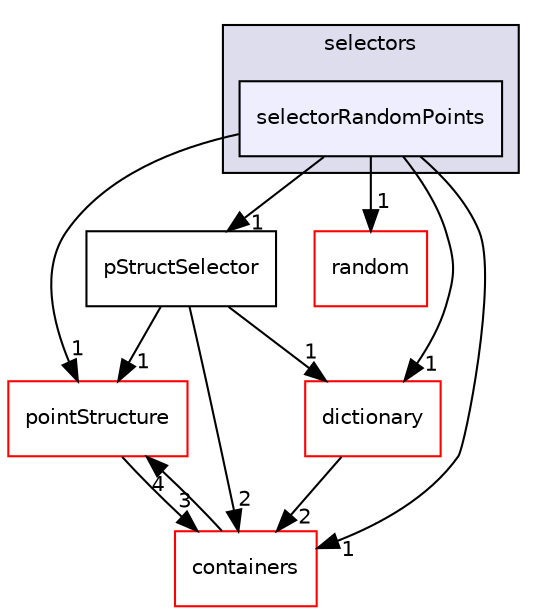 digraph "src/phasicFlow/structuredData/pointStructure/selectors/selectorRandomPoints" {
  compound=true
  node [ fontsize="10", fontname="Helvetica"];
  edge [ labelfontsize="10", labelfontname="Helvetica"];
  subgraph clusterdir_5063638124a544f0632771a0f8d28fb6 {
    graph [ bgcolor="#ddddee", pencolor="black", label="selectors" fontname="Helvetica", fontsize="10", URL="dir_5063638124a544f0632771a0f8d28fb6.html"]
  dir_606c0ca326a0f9fc238bacf3d4247832 [shape=box, label="selectorRandomPoints", style="filled", fillcolor="#eeeeff", pencolor="black", URL="dir_606c0ca326a0f9fc238bacf3d4247832.html"];
  }
  dir_ab1bedec1dabb2ed23fd7ef97be7faaf [shape=box label="pointStructure" fillcolor="white" style="filled" color="red" URL="dir_ab1bedec1dabb2ed23fd7ef97be7faaf.html"];
  dir_76dfacc83ecf8edeedc0782b54ac44a8 [shape=box label="pStructSelector" URL="dir_76dfacc83ecf8edeedc0782b54ac44a8.html"];
  dir_956f0a97b7f785e1c0171e740f1da120 [shape=box label="random" fillcolor="white" style="filled" color="red" URL="dir_956f0a97b7f785e1c0171e740f1da120.html"];
  dir_74a3bd5d559eb2469f344a26dc365ad0 [shape=box label="containers" fillcolor="white" style="filled" color="red" URL="dir_74a3bd5d559eb2469f344a26dc365ad0.html"];
  dir_1220c712ed5f98fd84ba71b4848374db [shape=box label="dictionary" fillcolor="white" style="filled" color="red" URL="dir_1220c712ed5f98fd84ba71b4848374db.html"];
  dir_ab1bedec1dabb2ed23fd7ef97be7faaf->dir_74a3bd5d559eb2469f344a26dc365ad0 [headlabel="3", labeldistance=1.5 headhref="dir_000163_000084.html"];
  dir_76dfacc83ecf8edeedc0782b54ac44a8->dir_ab1bedec1dabb2ed23fd7ef97be7faaf [headlabel="1", labeldistance=1.5 headhref="dir_000166_000163.html"];
  dir_76dfacc83ecf8edeedc0782b54ac44a8->dir_74a3bd5d559eb2469f344a26dc365ad0 [headlabel="2", labeldistance=1.5 headhref="dir_000166_000084.html"];
  dir_76dfacc83ecf8edeedc0782b54ac44a8->dir_1220c712ed5f98fd84ba71b4848374db [headlabel="1", labeldistance=1.5 headhref="dir_000166_000112.html"];
  dir_606c0ca326a0f9fc238bacf3d4247832->dir_ab1bedec1dabb2ed23fd7ef97be7faaf [headlabel="1", labeldistance=1.5 headhref="dir_000169_000163.html"];
  dir_606c0ca326a0f9fc238bacf3d4247832->dir_76dfacc83ecf8edeedc0782b54ac44a8 [headlabel="1", labeldistance=1.5 headhref="dir_000169_000166.html"];
  dir_606c0ca326a0f9fc238bacf3d4247832->dir_956f0a97b7f785e1c0171e740f1da120 [headlabel="1", labeldistance=1.5 headhref="dir_000169_000120.html"];
  dir_606c0ca326a0f9fc238bacf3d4247832->dir_74a3bd5d559eb2469f344a26dc365ad0 [headlabel="1", labeldistance=1.5 headhref="dir_000169_000084.html"];
  dir_606c0ca326a0f9fc238bacf3d4247832->dir_1220c712ed5f98fd84ba71b4848374db [headlabel="1", labeldistance=1.5 headhref="dir_000169_000112.html"];
  dir_74a3bd5d559eb2469f344a26dc365ad0->dir_ab1bedec1dabb2ed23fd7ef97be7faaf [headlabel="4", labeldistance=1.5 headhref="dir_000084_000163.html"];
  dir_1220c712ed5f98fd84ba71b4848374db->dir_74a3bd5d559eb2469f344a26dc365ad0 [headlabel="2", labeldistance=1.5 headhref="dir_000112_000084.html"];
}
